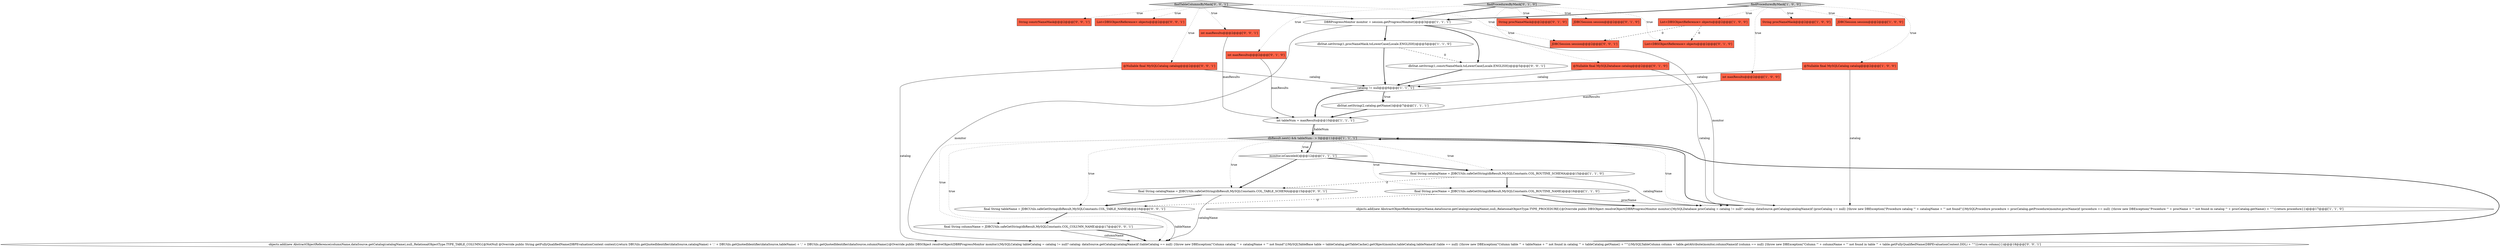 digraph {
14 [style = filled, label = "catalog != null@@@6@@@['1', '1', '1']", fillcolor = white, shape = diamond image = "AAA0AAABBB1BBB"];
16 [style = filled, label = "String procNameMask@@@2@@@['0', '1', '0']", fillcolor = tomato, shape = box image = "AAA0AAABBB2BBB"];
11 [style = filled, label = "List<DBSObjectReference> objects@@@2@@@['1', '0', '0']", fillcolor = tomato, shape = box image = "AAA1AAABBB1BBB"];
24 [style = filled, label = "int maxResults@@@2@@@['0', '0', '1']", fillcolor = tomato, shape = box image = "AAA0AAABBB3BBB"];
19 [style = filled, label = "@Nullable final MySQLDatabase catalog@@@2@@@['0', '1', '0']", fillcolor = tomato, shape = box image = "AAA0AAABBB2BBB"];
18 [style = filled, label = "JDBCSession session@@@2@@@['0', '1', '0']", fillcolor = tomato, shape = box image = "AAA0AAABBB2BBB"];
2 [style = filled, label = "findProceduresByMask['1', '0', '0']", fillcolor = lightgray, shape = diamond image = "AAA0AAABBB1BBB"];
22 [style = filled, label = "@Nullable final MySQLCatalog catalog@@@2@@@['0', '0', '1']", fillcolor = tomato, shape = box image = "AAA0AAABBB3BBB"];
10 [style = filled, label = "dbStat.setString(1,procNameMask.toLowerCase(Locale.ENGLISH))@@@5@@@['1', '1', '0']", fillcolor = white, shape = ellipse image = "AAA0AAABBB1BBB"];
21 [style = filled, label = "findProceduresByMask['0', '1', '0']", fillcolor = lightgray, shape = diamond image = "AAA0AAABBB2BBB"];
30 [style = filled, label = "String constrNameMask@@@2@@@['0', '0', '1']", fillcolor = tomato, shape = box image = "AAA0AAABBB3BBB"];
27 [style = filled, label = "final String tableName = JDBCUtils.safeGetString(dbResult,MySQLConstants.COL_TABLE_NAME)@@@16@@@['0', '0', '1']", fillcolor = white, shape = ellipse image = "AAA0AAABBB3BBB"];
12 [style = filled, label = "DBRProgressMonitor monitor = session.getProgressMonitor()@@@3@@@['1', '1', '1']", fillcolor = white, shape = ellipse image = "AAA0AAABBB1BBB"];
13 [style = filled, label = "dbStat.setString(2,catalog.getName())@@@7@@@['1', '1', '1']", fillcolor = white, shape = ellipse image = "AAA0AAABBB1BBB"];
26 [style = filled, label = "final String columnName = JDBCUtils.safeGetString(dbResult,MySQLConstants.COL_COLUMN_NAME)@@@17@@@['0', '0', '1']", fillcolor = white, shape = ellipse image = "AAA0AAABBB3BBB"];
17 [style = filled, label = "int maxResults@@@2@@@['0', '1', '0']", fillcolor = tomato, shape = box image = "AAA0AAABBB2BBB"];
25 [style = filled, label = "dbStat.setString(1,constrNameMask.toLowerCase(Locale.ENGLISH))@@@5@@@['0', '0', '1']", fillcolor = white, shape = ellipse image = "AAA0AAABBB3BBB"];
7 [style = filled, label = "final String procName = JDBCUtils.safeGetString(dbResult,MySQLConstants.COL_ROUTINE_NAME)@@@16@@@['1', '1', '0']", fillcolor = white, shape = ellipse image = "AAA0AAABBB1BBB"];
29 [style = filled, label = "findTableColumnsByMask['0', '0', '1']", fillcolor = lightgray, shape = diamond image = "AAA0AAABBB3BBB"];
8 [style = filled, label = "@Nullable final MySQLCatalog catalog@@@2@@@['1', '0', '0']", fillcolor = tomato, shape = box image = "AAA0AAABBB1BBB"];
28 [style = filled, label = "objects.add(new AbstractObjectReference(columnName,dataSource.getCatalog(catalogName),null,,RelationalObjectType.TYPE_TABLE_COLUMN){@NotNull @Override public String getFullyQualifiedName(DBPEvaluationContext context){return DBUtils.getQuotedIdentifier(dataSource,catalogName) + '.' + DBUtils.getQuotedIdentifier(dataSource,tableName) + '.' + DBUtils.getQuotedIdentifier(dataSource,columnName)}@Override public DBSObject resolveObject(DBRProgressMonitor monitor){MySQLCatalog tableCatalog = catalog != null? catalog: dataSource.getCatalog(catalogName)if (tableCatalog == null) {throw new DBException(\"Column catalog '\" + catalogName + \"' not found\")}MySQLTableBase table = tableCatalog.getTableCache().getObject(monitor,tableCatalog,tableName)if (table == null) {throw new DBException(\"Column table '\" + tableName + \"' not found in catalog '\" + tableCatalog.getName() + \"'\")}MySQLTableColumn column = table.getAttribute(monitor,columnName)if (column == null) {throw new DBException(\"Column '\" + columnName + \"' not found in table '\" + table.getFullyQualifiedName(DBPEvaluationContext.DDL) + \"'\")}return column}})@@@18@@@['0', '0', '1']", fillcolor = white, shape = ellipse image = "AAA0AAABBB3BBB"];
23 [style = filled, label = "List<DBSObjectReference> objects@@@2@@@['0', '0', '1']", fillcolor = tomato, shape = box image = "AAA0AAABBB3BBB"];
6 [style = filled, label = "int tableNum = maxResults@@@10@@@['1', '1', '1']", fillcolor = white, shape = ellipse image = "AAA0AAABBB1BBB"];
9 [style = filled, label = "String procNameMask@@@2@@@['1', '0', '0']", fillcolor = tomato, shape = box image = "AAA0AAABBB1BBB"];
32 [style = filled, label = "final String catalogName = JDBCUtils.safeGetString(dbResult,MySQLConstants.COL_TABLE_SCHEMA)@@@15@@@['0', '0', '1']", fillcolor = white, shape = ellipse image = "AAA0AAABBB3BBB"];
15 [style = filled, label = "objects.add(new AbstractObjectReference(procName,dataSource.getCatalog(catalogName),null,,RelationalObjectType.TYPE_PROCEDURE){@Override public DBSObject resolveObject(DBRProgressMonitor monitor){MySQLDatabase procCatalog = catalog != null? catalog: dataSource.getCatalog(catalogName)if (procCatalog == null) {throw new DBException(\"Procedure catalog '\" + catalogName + \"' not found\")}MySQLProcedure procedure = procCatalog.getProcedure(monitor,procName)if (procedure == null) {throw new DBException(\"Procedure '\" + procName + \"' not found in catalog '\" + procCatalog.getName() + \"'\")}return procedure}})@@@17@@@['1', '1', '0']", fillcolor = white, shape = ellipse image = "AAA0AAABBB1BBB"];
4 [style = filled, label = "JDBCSession session@@@2@@@['1', '0', '0']", fillcolor = tomato, shape = box image = "AAA0AAABBB1BBB"];
20 [style = filled, label = "List<DBSObjectReference> objects@@@2@@@['0', '1', '0']", fillcolor = tomato, shape = box image = "AAA1AAABBB2BBB"];
5 [style = filled, label = "int maxResults@@@2@@@['1', '0', '0']", fillcolor = tomato, shape = box image = "AAA0AAABBB1BBB"];
3 [style = filled, label = "final String catalogName = JDBCUtils.safeGetString(dbResult,MySQLConstants.COL_ROUTINE_SCHEMA)@@@15@@@['1', '1', '0']", fillcolor = white, shape = ellipse image = "AAA0AAABBB1BBB"];
1 [style = filled, label = "dbResult.next() && tableNum-- > 0@@@11@@@['1', '1', '1']", fillcolor = lightgray, shape = diamond image = "AAA0AAABBB1BBB"];
0 [style = filled, label = "monitor.isCanceled()@@@12@@@['1', '1', '1']", fillcolor = white, shape = diamond image = "AAA0AAABBB1BBB"];
31 [style = filled, label = "JDBCSession session@@@2@@@['0', '0', '1']", fillcolor = tomato, shape = box image = "AAA0AAABBB3BBB"];
0->3 [style = bold, label=""];
21->20 [style = dotted, label="true"];
11->20 [style = dashed, label="0"];
10->14 [style = bold, label=""];
21->18 [style = dotted, label="true"];
26->28 [style = solid, label="columnName"];
19->14 [style = solid, label="catalog"];
1->28 [style = dotted, label="true"];
32->27 [style = bold, label=""];
21->17 [style = dotted, label="true"];
28->1 [style = bold, label=""];
1->0 [style = bold, label=""];
25->14 [style = bold, label=""];
29->23 [style = dotted, label="true"];
8->15 [style = solid, label="catalog"];
6->1 [style = solid, label="tableNum"];
14->13 [style = dotted, label="true"];
2->12 [style = bold, label=""];
1->32 [style = dotted, label="true"];
21->12 [style = bold, label=""];
1->3 [style = dotted, label="true"];
1->7 [style = dotted, label="true"];
2->11 [style = dotted, label="true"];
7->27 [style = dashed, label="0"];
6->1 [style = bold, label=""];
29->22 [style = dotted, label="true"];
12->10 [style = bold, label=""];
29->12 [style = bold, label=""];
1->26 [style = dotted, label="true"];
27->26 [style = bold, label=""];
2->9 [style = dotted, label="true"];
12->15 [style = solid, label="monitor"];
17->6 [style = solid, label="maxResults"];
3->7 [style = bold, label=""];
3->15 [style = solid, label="catalogName"];
11->31 [style = dashed, label="0"];
8->14 [style = solid, label="catalog"];
12->25 [style = bold, label=""];
1->15 [style = dotted, label="true"];
21->19 [style = dotted, label="true"];
2->4 [style = dotted, label="true"];
27->28 [style = solid, label="tableName"];
22->14 [style = solid, label="catalog"];
5->6 [style = solid, label="maxResults"];
19->15 [style = solid, label="catalog"];
29->30 [style = dotted, label="true"];
7->15 [style = bold, label=""];
24->6 [style = solid, label="maxResults"];
12->28 [style = solid, label="monitor"];
29->31 [style = dotted, label="true"];
32->28 [style = solid, label="catalogName"];
1->0 [style = dotted, label="true"];
26->28 [style = bold, label=""];
14->13 [style = bold, label=""];
13->6 [style = bold, label=""];
0->32 [style = bold, label=""];
2->5 [style = dotted, label="true"];
21->16 [style = dotted, label="true"];
3->32 [style = dashed, label="0"];
7->15 [style = solid, label="procName"];
29->24 [style = dotted, label="true"];
22->28 [style = solid, label="catalog"];
14->6 [style = bold, label=""];
10->25 [style = dashed, label="0"];
2->8 [style = dotted, label="true"];
1->27 [style = dotted, label="true"];
15->1 [style = bold, label=""];
}
